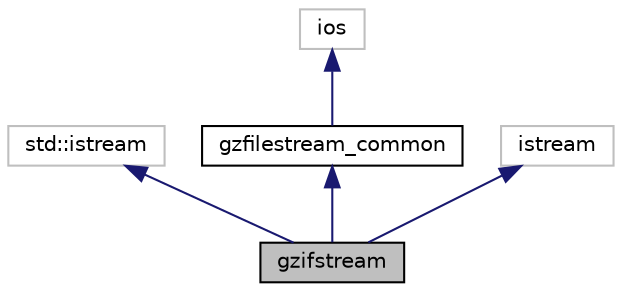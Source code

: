 digraph "gzifstream"
{
  edge [fontname="Helvetica",fontsize="10",labelfontname="Helvetica",labelfontsize="10"];
  node [fontname="Helvetica",fontsize="10",shape=record];
  Node1 [label="gzifstream",height=0.2,width=0.4,color="black", fillcolor="grey75", style="filled", fontcolor="black"];
  Node2 -> Node1 [dir="back",color="midnightblue",fontsize="10",style="solid"];
  Node2 [label="std::istream",height=0.2,width=0.4,color="grey75", fillcolor="white", style="filled"];
  Node3 -> Node1 [dir="back",color="midnightblue",fontsize="10",style="solid"];
  Node3 [label="gzfilestream_common",height=0.2,width=0.4,color="black", fillcolor="white", style="filled",URL="$classgzfilestream__common.html"];
  Node4 -> Node3 [dir="back",color="midnightblue",fontsize="10",style="solid"];
  Node4 [label="ios",height=0.2,width=0.4,color="grey75", fillcolor="white", style="filled"];
  Node5 -> Node1 [dir="back",color="midnightblue",fontsize="10",style="solid"];
  Node5 [label="istream",height=0.2,width=0.4,color="grey75", fillcolor="white", style="filled"];
}
